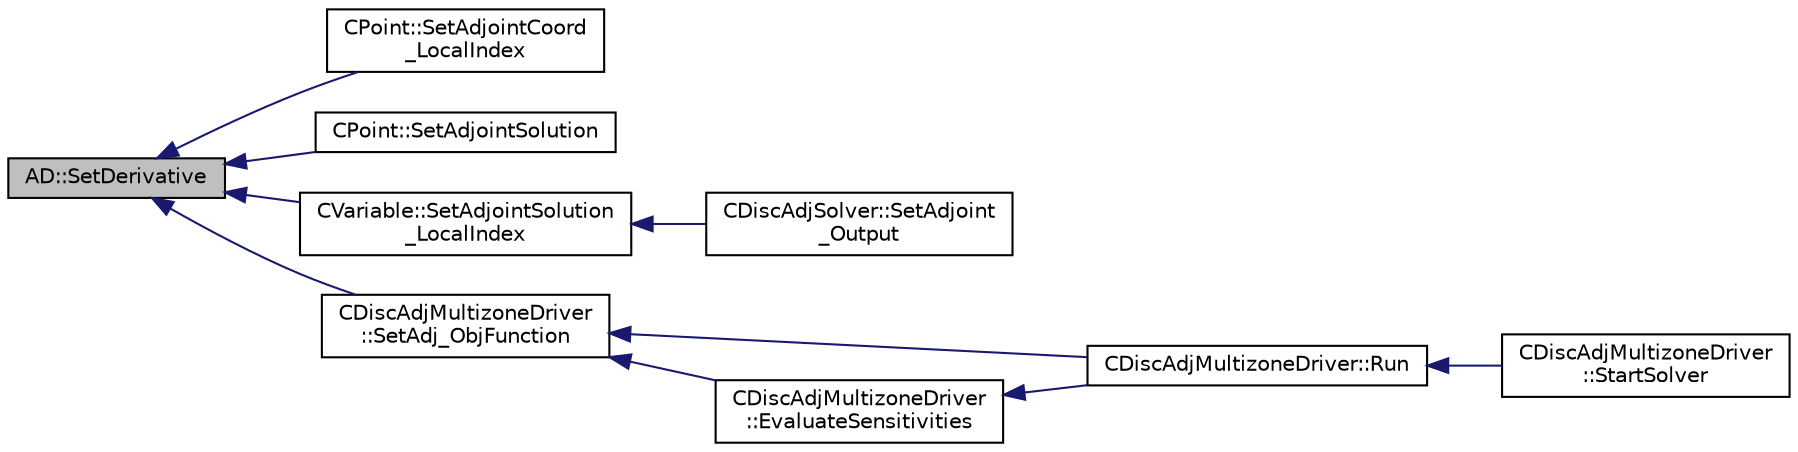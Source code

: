 digraph "AD::SetDerivative"
{
  edge [fontname="Helvetica",fontsize="10",labelfontname="Helvetica",labelfontsize="10"];
  node [fontname="Helvetica",fontsize="10",shape=record];
  rankdir="LR";
  Node223 [label="AD::SetDerivative",height=0.2,width=0.4,color="black", fillcolor="grey75", style="filled", fontcolor="black"];
  Node223 -> Node224 [dir="back",color="midnightblue",fontsize="10",style="solid",fontname="Helvetica"];
  Node224 [label="CPoint::SetAdjointCoord\l_LocalIndex",height=0.2,width=0.4,color="black", fillcolor="white", style="filled",URL="$class_c_point.html#abcecd3182635ac12c030609c1b66aabb",tooltip="Set the adjoint values of the coordinates. "];
  Node223 -> Node225 [dir="back",color="midnightblue",fontsize="10",style="solid",fontname="Helvetica"];
  Node225 [label="CPoint::SetAdjointSolution",height=0.2,width=0.4,color="black", fillcolor="white", style="filled",URL="$class_c_point.html#aea63991e0c7abaf938b52e658cd14bb8",tooltip="Set the adjoint values of the (geometric) coordinates. "];
  Node223 -> Node226 [dir="back",color="midnightblue",fontsize="10",style="solid",fontname="Helvetica"];
  Node226 [label="CVariable::SetAdjointSolution\l_LocalIndex",height=0.2,width=0.4,color="black", fillcolor="white", style="filled",URL="$class_c_variable.html#aa45da2c5f488d3afbebffcd4c8623370",tooltip="Set the adjoint values of the solution. "];
  Node226 -> Node227 [dir="back",color="midnightblue",fontsize="10",style="solid",fontname="Helvetica"];
  Node227 [label="CDiscAdjSolver::SetAdjoint\l_Output",height=0.2,width=0.4,color="black", fillcolor="white", style="filled",URL="$class_c_disc_adj_solver.html#a853239f367f921866a73df8a4f33f475",tooltip="Sets the adjoint values of the output of the flow (+turb.) iteration before evaluation of the tape..."];
  Node223 -> Node228 [dir="back",color="midnightblue",fontsize="10",style="solid",fontname="Helvetica"];
  Node228 [label="CDiscAdjMultizoneDriver\l::SetAdj_ObjFunction",height=0.2,width=0.4,color="black", fillcolor="white", style="filled",URL="$class_c_disc_adj_multizone_driver.html#a87bb701d98c2be2f71d8752925815e43",tooltip="Initialize the adjoint value of the objective function. "];
  Node228 -> Node229 [dir="back",color="midnightblue",fontsize="10",style="solid",fontname="Helvetica"];
  Node229 [label="CDiscAdjMultizoneDriver::Run",height=0.2,width=0.4,color="black", fillcolor="white", style="filled",URL="$class_c_disc_adj_multizone_driver.html#af996aecdb6d20aa4fc81c9b67295abf5",tooltip="[Overload] Run an discrete adjoint update of all solvers within multiple zones. "];
  Node229 -> Node230 [dir="back",color="midnightblue",fontsize="10",style="solid",fontname="Helvetica"];
  Node230 [label="CDiscAdjMultizoneDriver\l::StartSolver",height=0.2,width=0.4,color="black", fillcolor="white", style="filled",URL="$class_c_disc_adj_multizone_driver.html#a75de0a1a482ceeed4301a384f1515092",tooltip="[Overload] Launch the computation for discrete adjoint multizone problems. "];
  Node228 -> Node231 [dir="back",color="midnightblue",fontsize="10",style="solid",fontname="Helvetica"];
  Node231 [label="CDiscAdjMultizoneDriver\l::EvaluateSensitivities",height=0.2,width=0.4,color="black", fillcolor="white", style="filled",URL="$class_c_disc_adj_multizone_driver.html#ac2789097629674cfb7d4de64954024df",tooltip="Evaluate sensitivites for the current adjoint solution and output files. "];
  Node231 -> Node229 [dir="back",color="midnightblue",fontsize="10",style="solid",fontname="Helvetica"];
}
